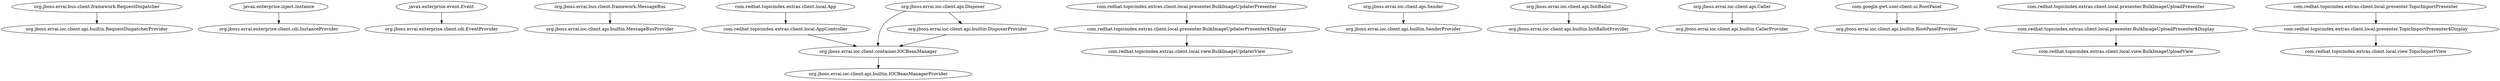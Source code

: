 //
// Generated IOC bean dependency graph in GraphViz DOT format.
//

digraph g {
  "org.jboss.errai.ioc.client.api.builtin.RequestDispatcherProvider"
  "org.jboss.errai.enterprise.client.cdi.InstanceProvider"
  "javax.enterprise.inject.Instance" -> "org.jboss.errai.enterprise.client.cdi.InstanceProvider"
  "org.jboss.errai.enterprise.client.cdi.EventProvider"
  "javax.enterprise.event.Event" -> "org.jboss.errai.enterprise.client.cdi.EventProvider"
  "org.jboss.errai.ioc.client.api.builtin.MessageBusProvider"
  "org.jboss.errai.ioc.client.api.builtin.IOCBeanManagerProvider"
  "com.redhat.topicindex.extras.client.local.view.BulkImageUpdaterView"
  "com.redhat.topicindex.extras.client.local.presenter.BulkImageUpdaterPresenter$Display" -> "com.redhat.topicindex.extras.client.local.view.BulkImageUpdaterView"
  "com.redhat.topicindex.extras.client.local.presenter.BulkImageUpdaterPresenter" -> "com.redhat.topicindex.extras.client.local.presenter.BulkImageUpdaterPresenter$Display"
  "org.jboss.errai.bus.client.framework.RequestDispatcher" -> "org.jboss.errai.ioc.client.api.builtin.RequestDispatcherProvider"
  "org.jboss.errai.ioc.client.container.IOCBeanManager" -> "org.jboss.errai.ioc.client.api.builtin.IOCBeanManagerProvider"
  "com.redhat.topicindex.extras.client.local.AppController" -> "org.jboss.errai.ioc.client.container.IOCBeanManager"
  "com.redhat.topicindex.extras.client.local.App" -> "com.redhat.topicindex.extras.client.local.AppController"
  "org.jboss.errai.ioc.client.api.builtin.SenderProvider"
  "org.jboss.errai.ioc.client.api.Sender" -> "org.jboss.errai.ioc.client.api.builtin.SenderProvider"
  "org.jboss.errai.ioc.client.api.builtin.InitBallotProvider"
  "org.jboss.errai.ioc.client.api.builtin.CallerProvider"
  "org.jboss.errai.ioc.client.api.builtin.RootPanelProvider"
  "com.google.gwt.user.client.ui.RootPanel" -> "org.jboss.errai.ioc.client.api.builtin.RootPanelProvider"
  "com.redhat.topicindex.extras.client.local.view.BulkImageUploadView"
  "com.redhat.topicindex.extras.client.local.presenter.BulkImageUploadPresenter$Display" -> "com.redhat.topicindex.extras.client.local.view.BulkImageUploadView"
  "com.redhat.topicindex.extras.client.local.presenter.BulkImageUploadPresenter" -> "com.redhat.topicindex.extras.client.local.presenter.BulkImageUploadPresenter$Display"
  "org.jboss.errai.ioc.client.api.Caller" -> "org.jboss.errai.ioc.client.api.builtin.CallerProvider"
  "org.jboss.errai.ioc.client.api.InitBallot" -> "org.jboss.errai.ioc.client.api.builtin.InitBallotProvider"
  "org.jboss.errai.bus.client.framework.MessageBus" -> "org.jboss.errai.ioc.client.api.builtin.MessageBusProvider"
  "org.jboss.errai.ioc.client.api.builtin.DisposerProvider" -> "org.jboss.errai.ioc.client.container.IOCBeanManager"
  "org.jboss.errai.ioc.client.api.Disposer" -> "org.jboss.errai.ioc.client.api.builtin.DisposerProvider"
  "org.jboss.errai.ioc.client.api.Disposer" -> "org.jboss.errai.ioc.client.container.IOCBeanManager"
  "com.redhat.topicindex.extras.client.local.view.TopicImportView"
  "com.redhat.topicindex.extras.client.local.presenter.TopicImportPresenter$Display" -> "com.redhat.topicindex.extras.client.local.view.TopicImportView"
  "com.redhat.topicindex.extras.client.local.presenter.TopicImportPresenter" -> "com.redhat.topicindex.extras.client.local.presenter.TopicImportPresenter$Display"
}